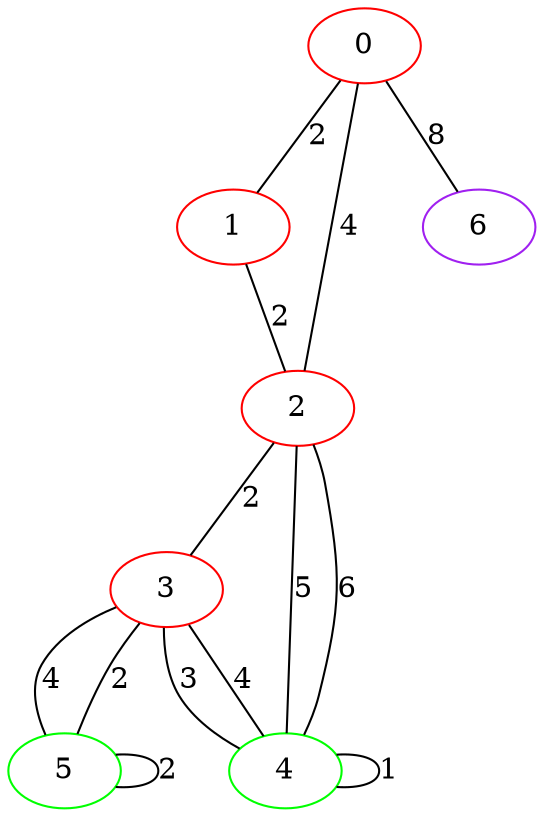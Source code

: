 graph "" {
0 [color=red, weight=1];
1 [color=red, weight=1];
2 [color=red, weight=1];
3 [color=red, weight=1];
4 [color=green, weight=2];
5 [color=green, weight=2];
6 [color=purple, weight=4];
0 -- 1  [key=0, label=2];
0 -- 2  [key=0, label=4];
0 -- 6  [key=0, label=8];
1 -- 2  [key=0, label=2];
2 -- 3  [key=0, label=2];
2 -- 4  [key=0, label=5];
2 -- 4  [key=1, label=6];
3 -- 4  [key=0, label=3];
3 -- 4  [key=1, label=4];
3 -- 5  [key=0, label=4];
3 -- 5  [key=1, label=2];
4 -- 4  [key=0, label=1];
5 -- 5  [key=0, label=2];
}
